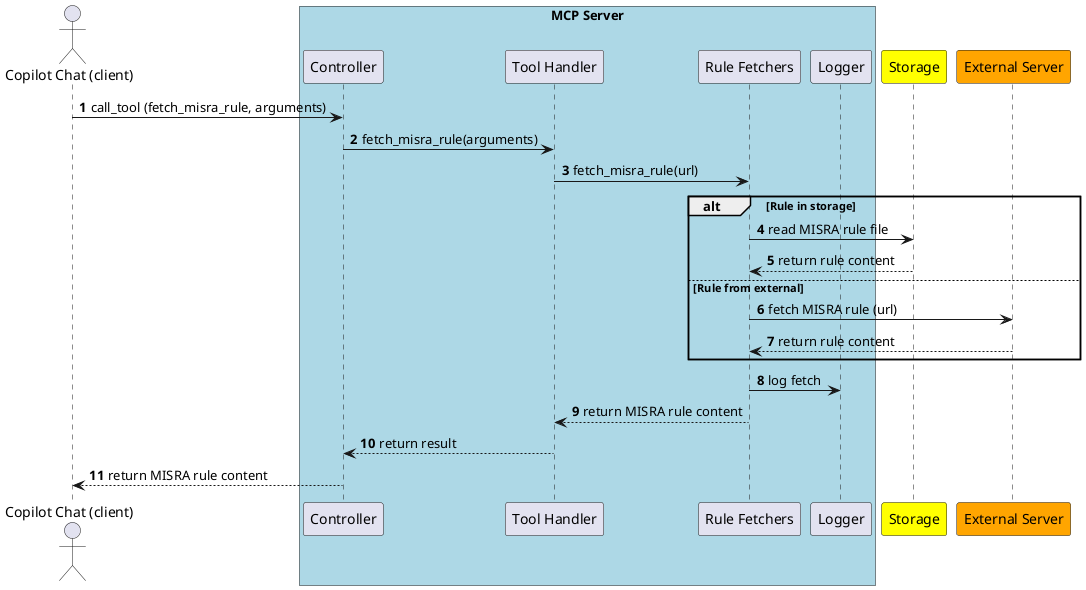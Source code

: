 @startuml
actor "Copilot Chat (client)" as copilot
box "MCP Server" #LightBlue
  participant "Controller" as controller
  participant "Tool Handler" as toolHandler
  participant "Rule Fetchers" as ruleFetchers
  participant "Logger" as logger
end box
participant "Storage" as storage #yellow
participant "External Server" as extServer #orange

autonumber
copilot -> controller : call_tool (fetch_misra_rule, arguments)
controller -> toolHandler : fetch_misra_rule(arguments)
toolHandler -> ruleFetchers : fetch_misra_rule(url)
alt Rule in storage
  ruleFetchers -> storage : read MISRA rule file
  storage --> ruleFetchers : return rule content
else Rule from external
  ruleFetchers -> extServer : fetch MISRA rule (url)
  extServer --> ruleFetchers : return rule content
end
ruleFetchers -> logger : log fetch
ruleFetchers --> toolHandler : return MISRA rule content
toolHandler --> controller : return result
controller --> copilot : return MISRA rule content
@enduml
